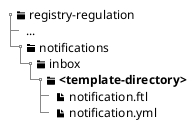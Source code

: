 @startsalt
{
{T
+ <&folder> registry-regulation
++ ...
++ <&folder> notifications
+++ <&folder> inbox
++++ <&folder> <b><template-directory></b>
+++++ <&file> notification.ftl
+++++ <&file> notification.yml
}
}
@endsalt